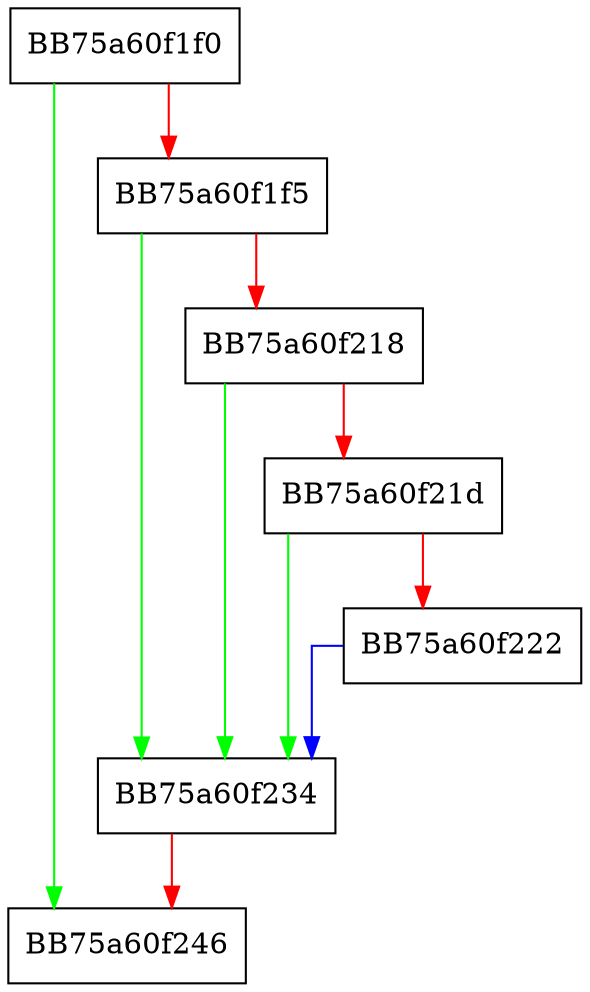 digraph default_read_cpuid {
  node [shape="box"];
  graph [splines=ortho];
  BB75a60f1f0 -> BB75a60f246 [color="green"];
  BB75a60f1f0 -> BB75a60f1f5 [color="red"];
  BB75a60f1f5 -> BB75a60f234 [color="green"];
  BB75a60f1f5 -> BB75a60f218 [color="red"];
  BB75a60f218 -> BB75a60f234 [color="green"];
  BB75a60f218 -> BB75a60f21d [color="red"];
  BB75a60f21d -> BB75a60f234 [color="green"];
  BB75a60f21d -> BB75a60f222 [color="red"];
  BB75a60f222 -> BB75a60f234 [color="blue"];
  BB75a60f234 -> BB75a60f246 [color="red"];
}
